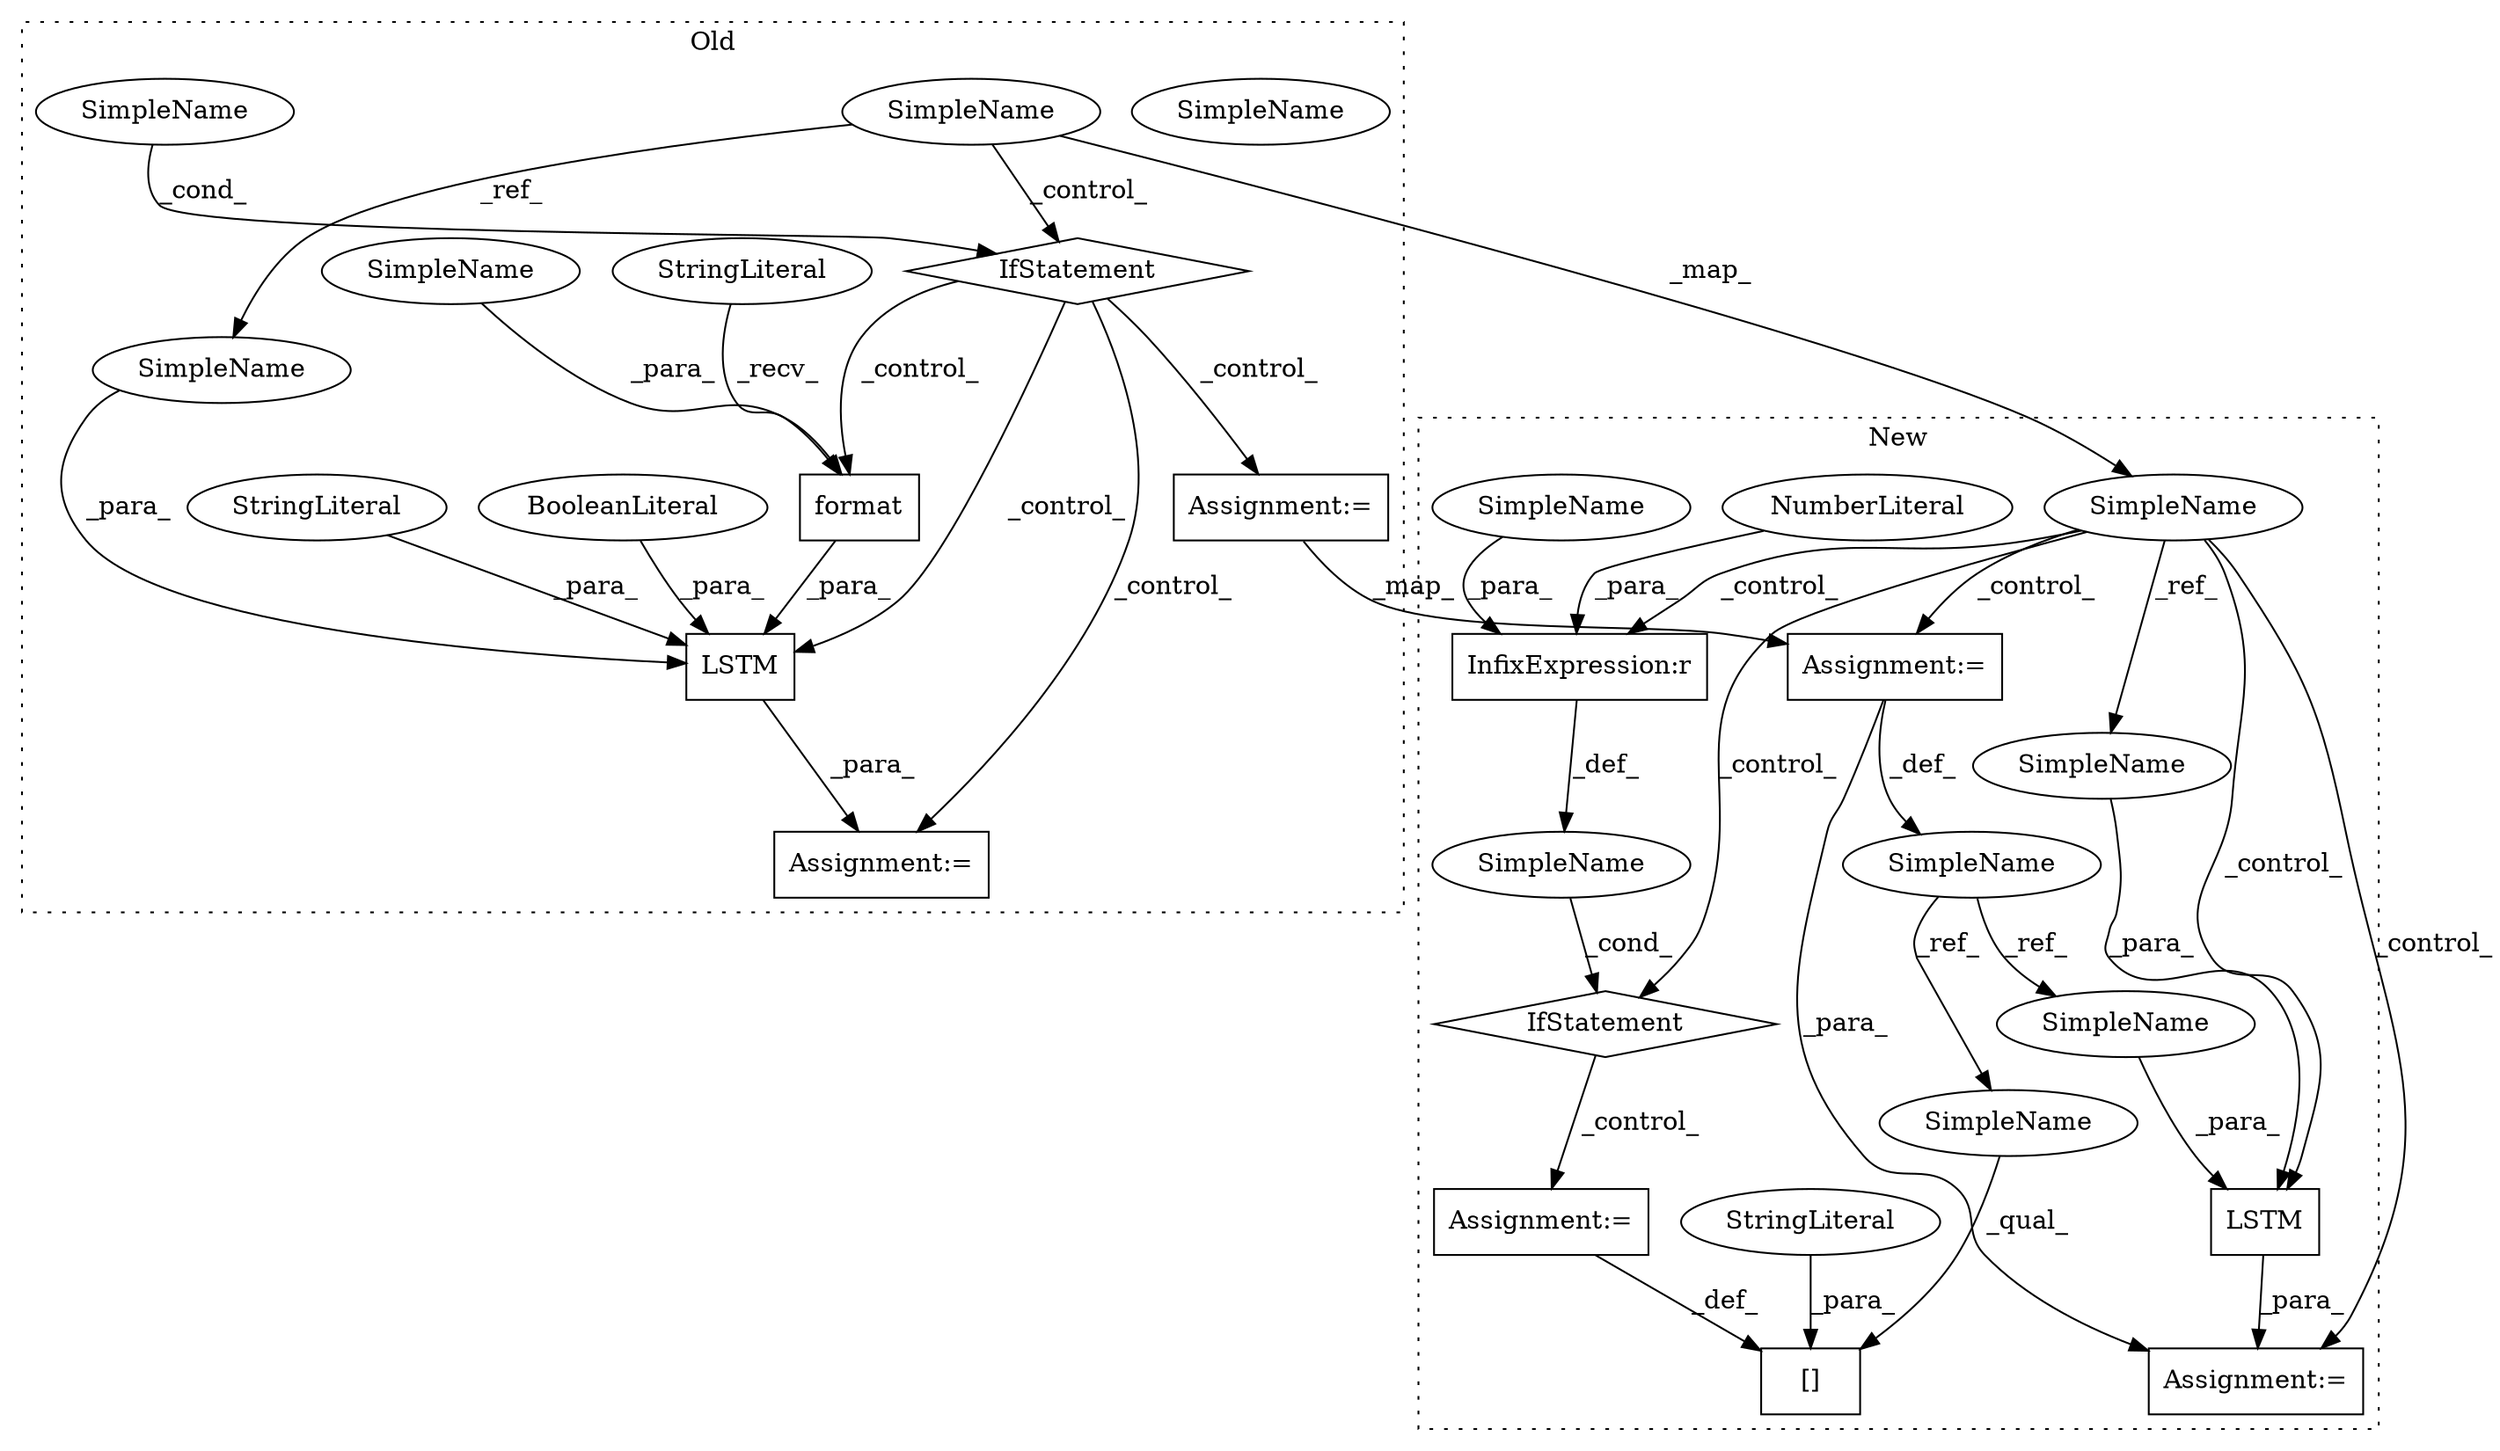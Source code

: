 digraph G {
subgraph cluster0 {
1 [label="IfStatement" a="25" s="1948,1953" l="4,2" shape="diamond"];
3 [label="Assignment:=" a="7" s="1969" l="1" shape="box"];
4 [label="SimpleName" a="42" s="1952" l="1" shape="ellipse"];
6 [label="LSTM" a="32" s="1970,2028" l="5,1" shape="box"];
15 [label="SimpleName" a="42" s="1905" l="10" shape="ellipse"];
17 [label="format" a="32" s="1988,1996" l="7,1" shape="box"];
18 [label="BooleanLiteral" a="9" s="2009" l="4" shape="ellipse"];
19 [label="StringLiteral" a="45" s="1975" l="12" shape="ellipse"];
20 [label="StringLiteral" a="45" s="2014" l="6" shape="ellipse"];
22 [label="Assignment:=" a="7" s="2059" l="1" shape="box"];
25 [label="SimpleName" a="42" s="1998" l="10" shape="ellipse"];
27 [label="SimpleName" a="42" s="1952" l="1" shape="ellipse"];
28 [label="SimpleName" a="42" s="1995" l="1" shape="ellipse"];
label = "Old";
style="dotted";
}
subgraph cluster1 {
2 [label="LSTM" a="32" s="2144,2166" l="5,1" shape="box"];
5 [label="Assignment:=" a="7" s="2143" l="1" shape="box"];
7 [label="SimpleName" a="42" s="1972" l="6" shape="ellipse"];
8 [label="[]" a="2" s="2090,2110" l="7,1" shape="box"];
9 [label="StringLiteral" a="45" s="2097" l="13" shape="ellipse"];
10 [label="Assignment:=" a="7" s="2111" l="1" shape="box"];
11 [label="InfixExpression:r" a="27" s="2073" l="4" shape="box"];
12 [label="NumberLiteral" a="34" s="2077" l="1" shape="ellipse"];
13 [label="SimpleName" a="42" s="" l="" shape="ellipse"];
14 [label="IfStatement" a="25" s="2068,2078" l="4,2" shape="diamond"];
16 [label="SimpleName" a="42" s="1929" l="10" shape="ellipse"];
21 [label="Assignment:=" a="7" s="1978" l="1" shape="box"];
23 [label="SimpleName" a="42" s="2090" l="6" shape="ellipse"];
24 [label="SimpleName" a="42" s="2160" l="6" shape="ellipse"];
26 [label="SimpleName" a="42" s="2149" l="10" shape="ellipse"];
29 [label="SimpleName" a="42" s="2072" l="1" shape="ellipse"];
label = "New";
style="dotted";
}
1 -> 22 [label="_control_"];
1 -> 6 [label="_control_"];
1 -> 17 [label="_control_"];
1 -> 3 [label="_control_"];
2 -> 5 [label="_para_"];
6 -> 3 [label="_para_"];
7 -> 23 [label="_ref_"];
7 -> 24 [label="_ref_"];
9 -> 8 [label="_para_"];
10 -> 8 [label="_def_"];
11 -> 13 [label="_def_"];
12 -> 11 [label="_para_"];
13 -> 14 [label="_cond_"];
14 -> 10 [label="_control_"];
15 -> 1 [label="_control_"];
15 -> 16 [label="_map_"];
15 -> 25 [label="_ref_"];
16 -> 5 [label="_control_"];
16 -> 14 [label="_control_"];
16 -> 21 [label="_control_"];
16 -> 11 [label="_control_"];
16 -> 2 [label="_control_"];
16 -> 26 [label="_ref_"];
17 -> 6 [label="_para_"];
18 -> 6 [label="_para_"];
19 -> 17 [label="_recv_"];
20 -> 6 [label="_para_"];
21 -> 5 [label="_para_"];
21 -> 7 [label="_def_"];
22 -> 21 [label="_map_"];
23 -> 8 [label="_qual_"];
24 -> 2 [label="_para_"];
25 -> 6 [label="_para_"];
26 -> 2 [label="_para_"];
27 -> 1 [label="_cond_"];
28 -> 17 [label="_para_"];
29 -> 11 [label="_para_"];
}